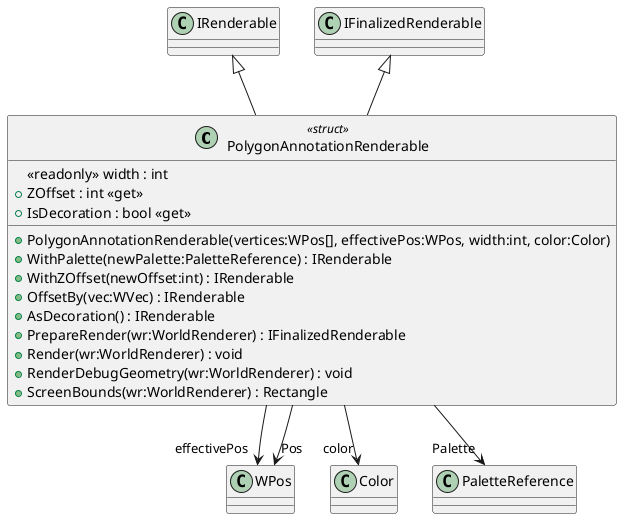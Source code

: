 @startuml
class PolygonAnnotationRenderable <<struct>> {
    <<readonly>> width : int
    + PolygonAnnotationRenderable(vertices:WPos[], effectivePos:WPos, width:int, color:Color)
    + ZOffset : int <<get>>
    + IsDecoration : bool <<get>>
    + WithPalette(newPalette:PaletteReference) : IRenderable
    + WithZOffset(newOffset:int) : IRenderable
    + OffsetBy(vec:WVec) : IRenderable
    + AsDecoration() : IRenderable
    + PrepareRender(wr:WorldRenderer) : IFinalizedRenderable
    + Render(wr:WorldRenderer) : void
    + RenderDebugGeometry(wr:WorldRenderer) : void
    + ScreenBounds(wr:WorldRenderer) : Rectangle
}
IRenderable <|-- PolygonAnnotationRenderable
IFinalizedRenderable <|-- PolygonAnnotationRenderable
PolygonAnnotationRenderable --> "effectivePos" WPos
PolygonAnnotationRenderable --> "color" Color
PolygonAnnotationRenderable --> "Pos" WPos
PolygonAnnotationRenderable --> "Palette" PaletteReference
@enduml
